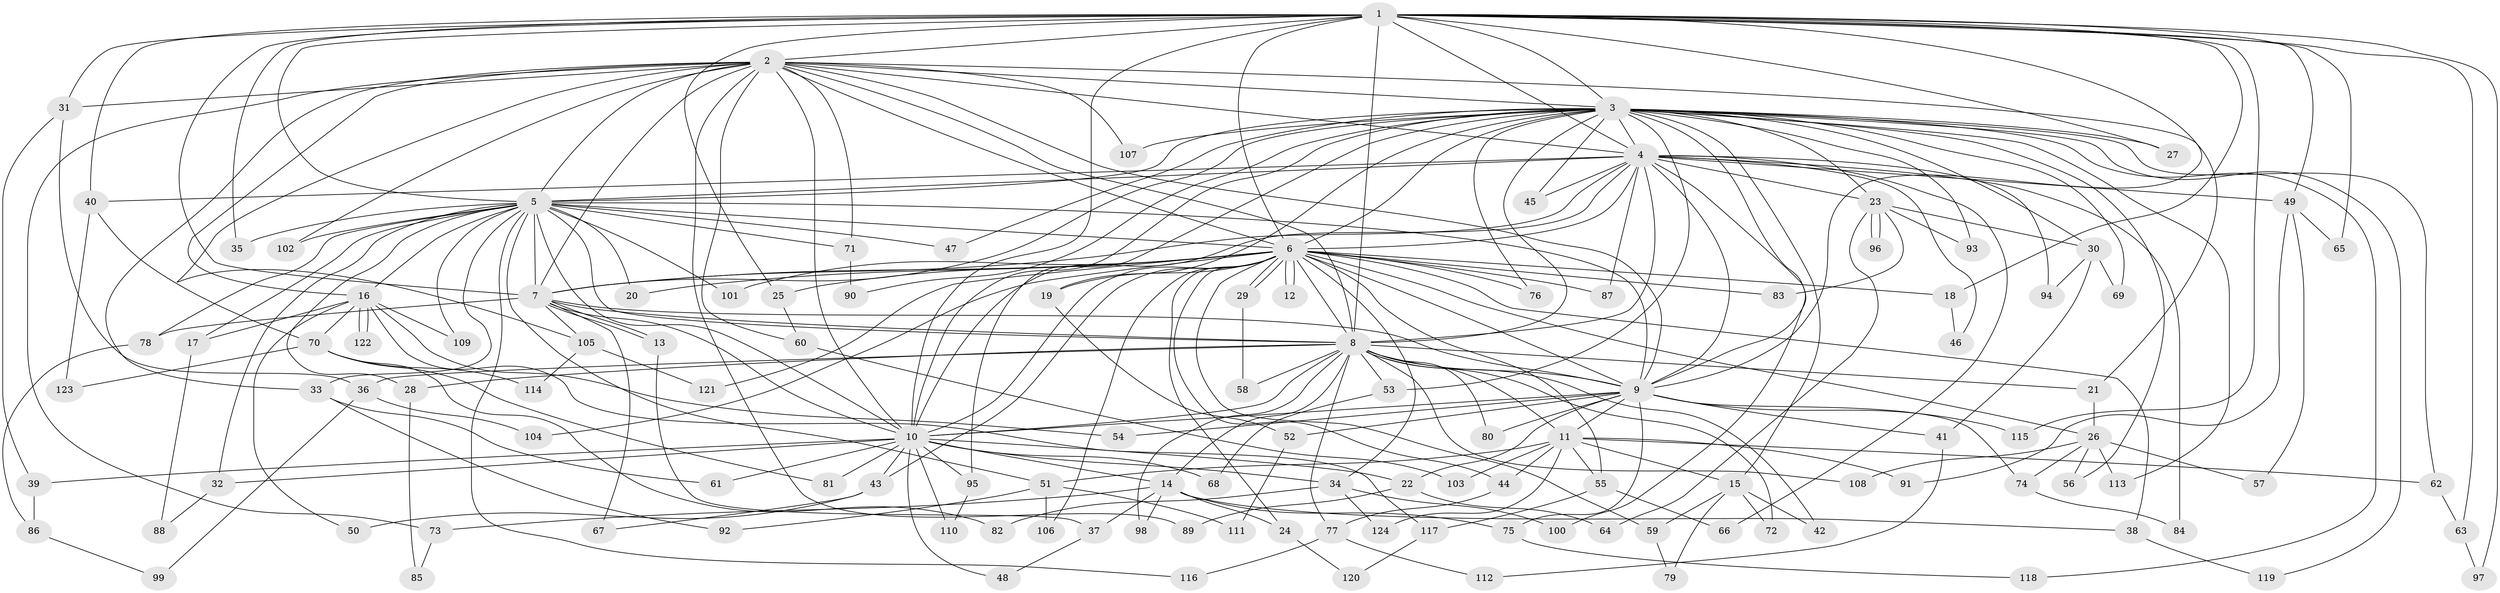 // coarse degree distribution, {13: 0.011627906976744186, 50: 0.011627906976744186, 18: 0.023255813953488372, 10: 0.03488372093023256, 15: 0.011627906976744186, 16: 0.011627906976744186, 1: 0.05813953488372093, 3: 0.20930232558139536, 8: 0.011627906976744186, 6: 0.023255813953488372, 2: 0.45348837209302323, 4: 0.10465116279069768, 5: 0.03488372093023256}
// Generated by graph-tools (version 1.1) at 2025/17/03/04/25 18:17:30]
// undirected, 124 vertices, 273 edges
graph export_dot {
graph [start="1"]
  node [color=gray90,style=filled];
  1;
  2;
  3;
  4;
  5;
  6;
  7;
  8;
  9;
  10;
  11;
  12;
  13;
  14;
  15;
  16;
  17;
  18;
  19;
  20;
  21;
  22;
  23;
  24;
  25;
  26;
  27;
  28;
  29;
  30;
  31;
  32;
  33;
  34;
  35;
  36;
  37;
  38;
  39;
  40;
  41;
  42;
  43;
  44;
  45;
  46;
  47;
  48;
  49;
  50;
  51;
  52;
  53;
  54;
  55;
  56;
  57;
  58;
  59;
  60;
  61;
  62;
  63;
  64;
  65;
  66;
  67;
  68;
  69;
  70;
  71;
  72;
  73;
  74;
  75;
  76;
  77;
  78;
  79;
  80;
  81;
  82;
  83;
  84;
  85;
  86;
  87;
  88;
  89;
  90;
  91;
  92;
  93;
  94;
  95;
  96;
  97;
  98;
  99;
  100;
  101;
  102;
  103;
  104;
  105;
  106;
  107;
  108;
  109;
  110;
  111;
  112;
  113;
  114;
  115;
  116;
  117;
  118;
  119;
  120;
  121;
  122;
  123;
  124;
  1 -- 2;
  1 -- 3;
  1 -- 4;
  1 -- 5;
  1 -- 6;
  1 -- 7;
  1 -- 8;
  1 -- 9;
  1 -- 10;
  1 -- 18;
  1 -- 25;
  1 -- 27;
  1 -- 31;
  1 -- 35;
  1 -- 40;
  1 -- 49;
  1 -- 63;
  1 -- 65;
  1 -- 97;
  1 -- 115;
  2 -- 3;
  2 -- 4;
  2 -- 5;
  2 -- 6;
  2 -- 7;
  2 -- 8;
  2 -- 9;
  2 -- 10;
  2 -- 16;
  2 -- 21;
  2 -- 31;
  2 -- 33;
  2 -- 60;
  2 -- 71;
  2 -- 73;
  2 -- 89;
  2 -- 102;
  2 -- 105;
  2 -- 107;
  3 -- 4;
  3 -- 5;
  3 -- 6;
  3 -- 7;
  3 -- 8;
  3 -- 9;
  3 -- 10;
  3 -- 15;
  3 -- 19;
  3 -- 23;
  3 -- 27;
  3 -- 30;
  3 -- 45;
  3 -- 47;
  3 -- 53;
  3 -- 56;
  3 -- 62;
  3 -- 69;
  3 -- 76;
  3 -- 90;
  3 -- 93;
  3 -- 95;
  3 -- 107;
  3 -- 113;
  3 -- 118;
  3 -- 119;
  4 -- 5;
  4 -- 6;
  4 -- 7;
  4 -- 8;
  4 -- 9;
  4 -- 10;
  4 -- 23;
  4 -- 40;
  4 -- 45;
  4 -- 46;
  4 -- 49;
  4 -- 66;
  4 -- 84;
  4 -- 87;
  4 -- 94;
  4 -- 100;
  5 -- 6;
  5 -- 7;
  5 -- 8;
  5 -- 9;
  5 -- 10;
  5 -- 16;
  5 -- 17;
  5 -- 20;
  5 -- 28;
  5 -- 32;
  5 -- 33;
  5 -- 35;
  5 -- 47;
  5 -- 51;
  5 -- 71;
  5 -- 78;
  5 -- 101;
  5 -- 102;
  5 -- 109;
  5 -- 116;
  6 -- 7;
  6 -- 8;
  6 -- 9;
  6 -- 10;
  6 -- 12;
  6 -- 12;
  6 -- 18;
  6 -- 19;
  6 -- 20;
  6 -- 24;
  6 -- 25;
  6 -- 26;
  6 -- 29;
  6 -- 29;
  6 -- 34;
  6 -- 38;
  6 -- 43;
  6 -- 44;
  6 -- 55;
  6 -- 59;
  6 -- 76;
  6 -- 83;
  6 -- 87;
  6 -- 101;
  6 -- 104;
  6 -- 106;
  6 -- 121;
  7 -- 8;
  7 -- 9;
  7 -- 10;
  7 -- 13;
  7 -- 13;
  7 -- 67;
  7 -- 78;
  7 -- 105;
  8 -- 9;
  8 -- 10;
  8 -- 11;
  8 -- 14;
  8 -- 21;
  8 -- 28;
  8 -- 36;
  8 -- 42;
  8 -- 53;
  8 -- 58;
  8 -- 72;
  8 -- 77;
  8 -- 80;
  8 -- 98;
  8 -- 108;
  9 -- 10;
  9 -- 11;
  9 -- 22;
  9 -- 41;
  9 -- 52;
  9 -- 54;
  9 -- 74;
  9 -- 75;
  9 -- 80;
  9 -- 115;
  10 -- 14;
  10 -- 22;
  10 -- 32;
  10 -- 34;
  10 -- 39;
  10 -- 43;
  10 -- 48;
  10 -- 61;
  10 -- 68;
  10 -- 81;
  10 -- 95;
  10 -- 110;
  11 -- 15;
  11 -- 44;
  11 -- 51;
  11 -- 55;
  11 -- 62;
  11 -- 91;
  11 -- 103;
  11 -- 124;
  13 -- 37;
  14 -- 24;
  14 -- 37;
  14 -- 38;
  14 -- 73;
  14 -- 75;
  14 -- 98;
  15 -- 42;
  15 -- 59;
  15 -- 72;
  15 -- 79;
  16 -- 17;
  16 -- 50;
  16 -- 54;
  16 -- 70;
  16 -- 109;
  16 -- 117;
  16 -- 122;
  16 -- 122;
  17 -- 88;
  18 -- 46;
  19 -- 52;
  21 -- 26;
  22 -- 64;
  22 -- 89;
  23 -- 30;
  23 -- 64;
  23 -- 83;
  23 -- 93;
  23 -- 96;
  23 -- 96;
  24 -- 120;
  25 -- 60;
  26 -- 56;
  26 -- 57;
  26 -- 74;
  26 -- 108;
  26 -- 113;
  28 -- 85;
  29 -- 58;
  30 -- 41;
  30 -- 69;
  30 -- 94;
  31 -- 36;
  31 -- 39;
  32 -- 88;
  33 -- 61;
  33 -- 92;
  34 -- 82;
  34 -- 100;
  34 -- 124;
  36 -- 99;
  36 -- 104;
  37 -- 48;
  38 -- 119;
  39 -- 86;
  40 -- 70;
  40 -- 123;
  41 -- 112;
  43 -- 50;
  43 -- 67;
  44 -- 77;
  49 -- 57;
  49 -- 65;
  49 -- 91;
  51 -- 92;
  51 -- 106;
  51 -- 111;
  52 -- 111;
  53 -- 68;
  55 -- 66;
  55 -- 117;
  59 -- 79;
  60 -- 103;
  62 -- 63;
  63 -- 97;
  70 -- 81;
  70 -- 82;
  70 -- 114;
  70 -- 123;
  71 -- 90;
  73 -- 85;
  74 -- 84;
  75 -- 118;
  77 -- 112;
  77 -- 116;
  78 -- 86;
  86 -- 99;
  95 -- 110;
  105 -- 114;
  105 -- 121;
  117 -- 120;
}
